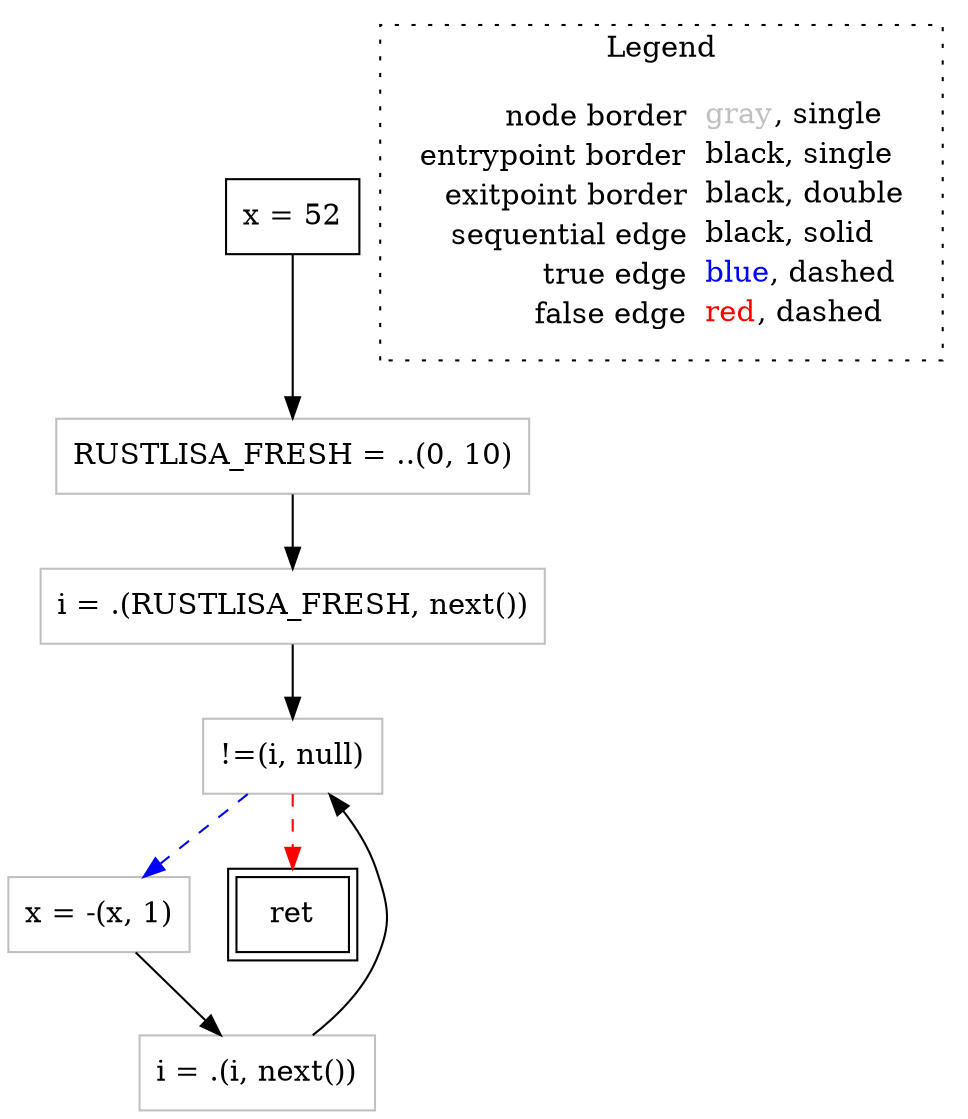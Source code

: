 digraph {
	"node0" [shape="rect",color="black",label=<x = 52>];
	"node1" [shape="rect",color="gray",label=<!=(i, null)>];
	"node2" [shape="rect",color="gray",label=<x = -(x, 1)>];
	"node3" [shape="rect",color="black",peripheries="2",label=<ret>];
	"node4" [shape="rect",color="gray",label=<i = .(RUSTLISA_FRESH, next())>];
	"node5" [shape="rect",color="gray",label=<RUSTLISA_FRESH = ..(0, 10)>];
	"node6" [shape="rect",color="gray",label=<i = .(i, next())>];
	"node1" -> "node3" [color="red",style="dashed"];
	"node1" -> "node2" [color="blue",style="dashed"];
	"node2" -> "node6" [color="black"];
	"node4" -> "node1" [color="black"];
	"node0" -> "node5" [color="black"];
	"node5" -> "node4" [color="black"];
	"node6" -> "node1" [color="black"];
subgraph cluster_legend {
	label="Legend";
	style=dotted;
	node [shape=plaintext];
	"legend" [label=<<table border="0" cellpadding="2" cellspacing="0" cellborder="0"><tr><td align="right">node border&nbsp;</td><td align="left"><font color="gray">gray</font>, single</td></tr><tr><td align="right">entrypoint border&nbsp;</td><td align="left"><font color="black">black</font>, single</td></tr><tr><td align="right">exitpoint border&nbsp;</td><td align="left"><font color="black">black</font>, double</td></tr><tr><td align="right">sequential edge&nbsp;</td><td align="left"><font color="black">black</font>, solid</td></tr><tr><td align="right">true edge&nbsp;</td><td align="left"><font color="blue">blue</font>, dashed</td></tr><tr><td align="right">false edge&nbsp;</td><td align="left"><font color="red">red</font>, dashed</td></tr></table>>];
}

}
